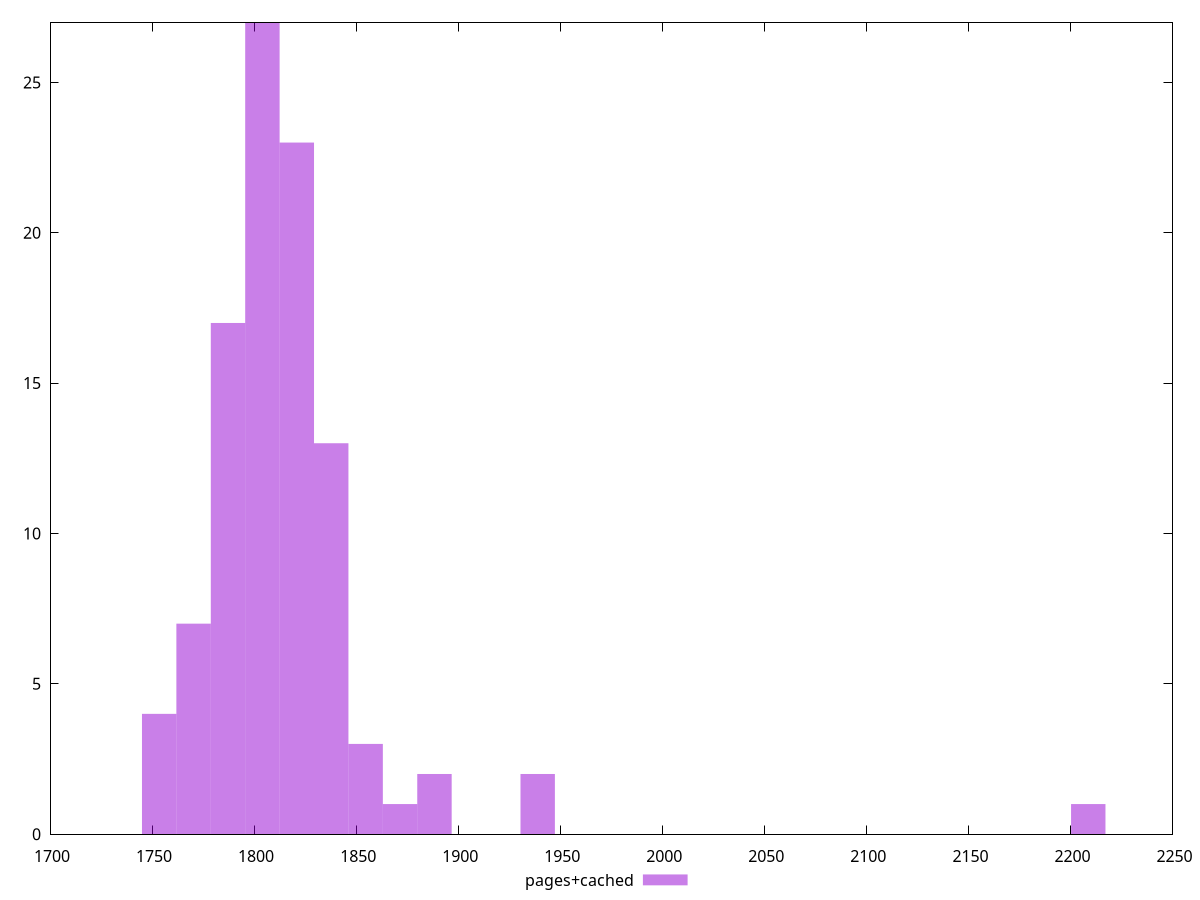 $_pagesCached <<EOF
2208.726611534343 1
1770.3533909244736 7
1871.5164418344436 1
1837.7954248644537 13
1820.9349163794586 23
1787.2138994094687 17
1804.0744078944638 27
1938.9584757744235 2
1854.6559333494486 3
1753.4928824394788 4
1888.3769503194385 2
EOF
set key outside below
set terminal pngcairo
set output "report_00005_2020-11-02T22-26-11.212Z/mainthread-work-breakdown/pages+cached//raw_hist.png"
set yrange [0:27]
set boxwidth 16.860508484994988
set style fill transparent solid 0.5 noborder
plot $_pagesCached title "pages+cached" with boxes ,